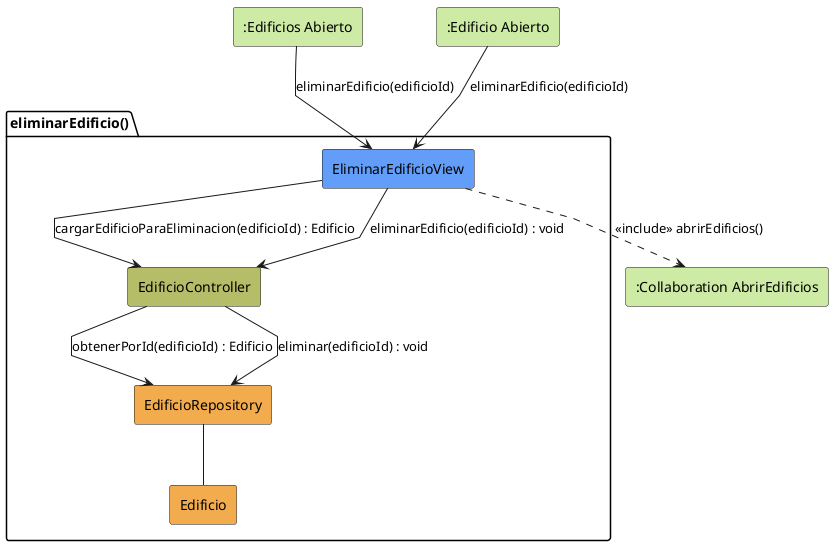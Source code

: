 @startuml eliminarEdificio-analisis
skinparam linetype polyline

rectangle #CDEBA5 ":Edificios Abierto" as EdificiosAbierto
rectangle #CDEBA5 ":Edificio Abierto" as EdificioAbierto
rectangle #CDEBA5 ":Collaboration AbrirEdificios" as AbrirEdificios

package eliminarEdificio as "eliminarEdificio()" {
    rectangle #629EF9 EliminarEdificioView
    rectangle #b5bd68 EdificioController
    rectangle #F2AC4E EdificioRepository
    rectangle #F2AC4E Edificio
}

EdificiosAbierto --> EliminarEdificioView: eliminarEdificio(edificioId)
EdificioAbierto --> EliminarEdificioView: eliminarEdificio(edificioId)

EliminarEdificioView -d-> EdificioController: cargarEdificioParaEliminacion(edificioId) : Edificio

EdificioController --> EdificioRepository: obtenerPorId(edificioId) : Edificio

EdificioRepository -- Edificio

EliminarEdificioView --> EdificioController: eliminarEdificio(edificioId) : void

EdificioController --> EdificioRepository: eliminar(edificioId) : void

EliminarEdificioView ..> AbrirEdificios: <<include>> abrirEdificios()

@enduml